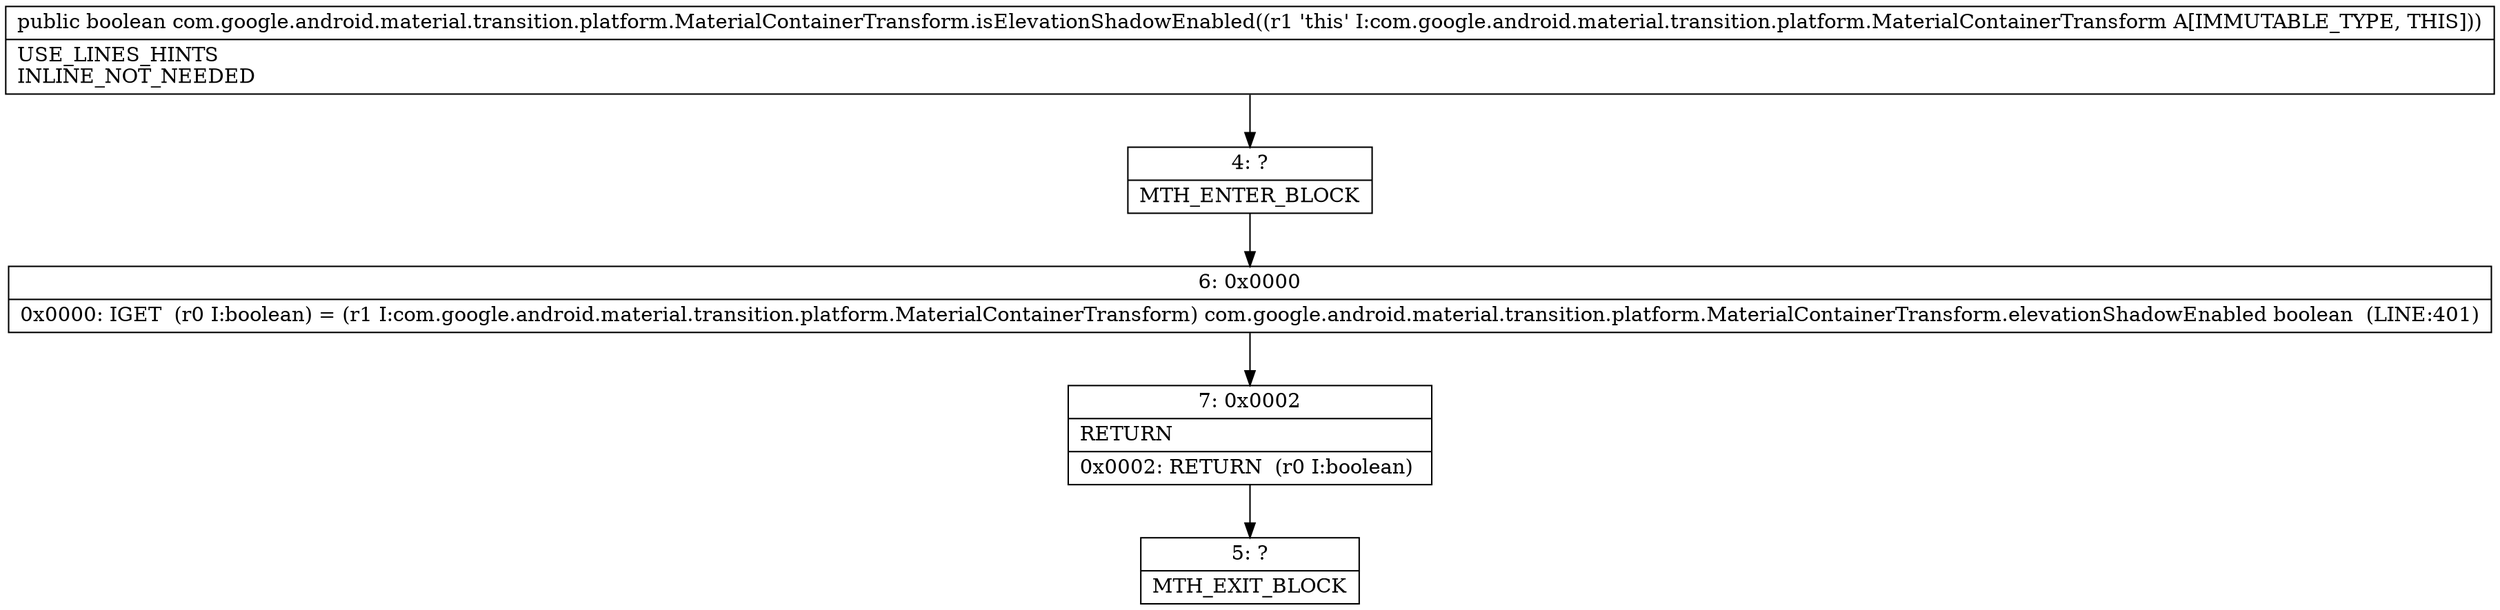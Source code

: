 digraph "CFG forcom.google.android.material.transition.platform.MaterialContainerTransform.isElevationShadowEnabled()Z" {
Node_4 [shape=record,label="{4\:\ ?|MTH_ENTER_BLOCK\l}"];
Node_6 [shape=record,label="{6\:\ 0x0000|0x0000: IGET  (r0 I:boolean) = (r1 I:com.google.android.material.transition.platform.MaterialContainerTransform) com.google.android.material.transition.platform.MaterialContainerTransform.elevationShadowEnabled boolean  (LINE:401)\l}"];
Node_7 [shape=record,label="{7\:\ 0x0002|RETURN\l|0x0002: RETURN  (r0 I:boolean) \l}"];
Node_5 [shape=record,label="{5\:\ ?|MTH_EXIT_BLOCK\l}"];
MethodNode[shape=record,label="{public boolean com.google.android.material.transition.platform.MaterialContainerTransform.isElevationShadowEnabled((r1 'this' I:com.google.android.material.transition.platform.MaterialContainerTransform A[IMMUTABLE_TYPE, THIS]))  | USE_LINES_HINTS\lINLINE_NOT_NEEDED\l}"];
MethodNode -> Node_4;Node_4 -> Node_6;
Node_6 -> Node_7;
Node_7 -> Node_5;
}

